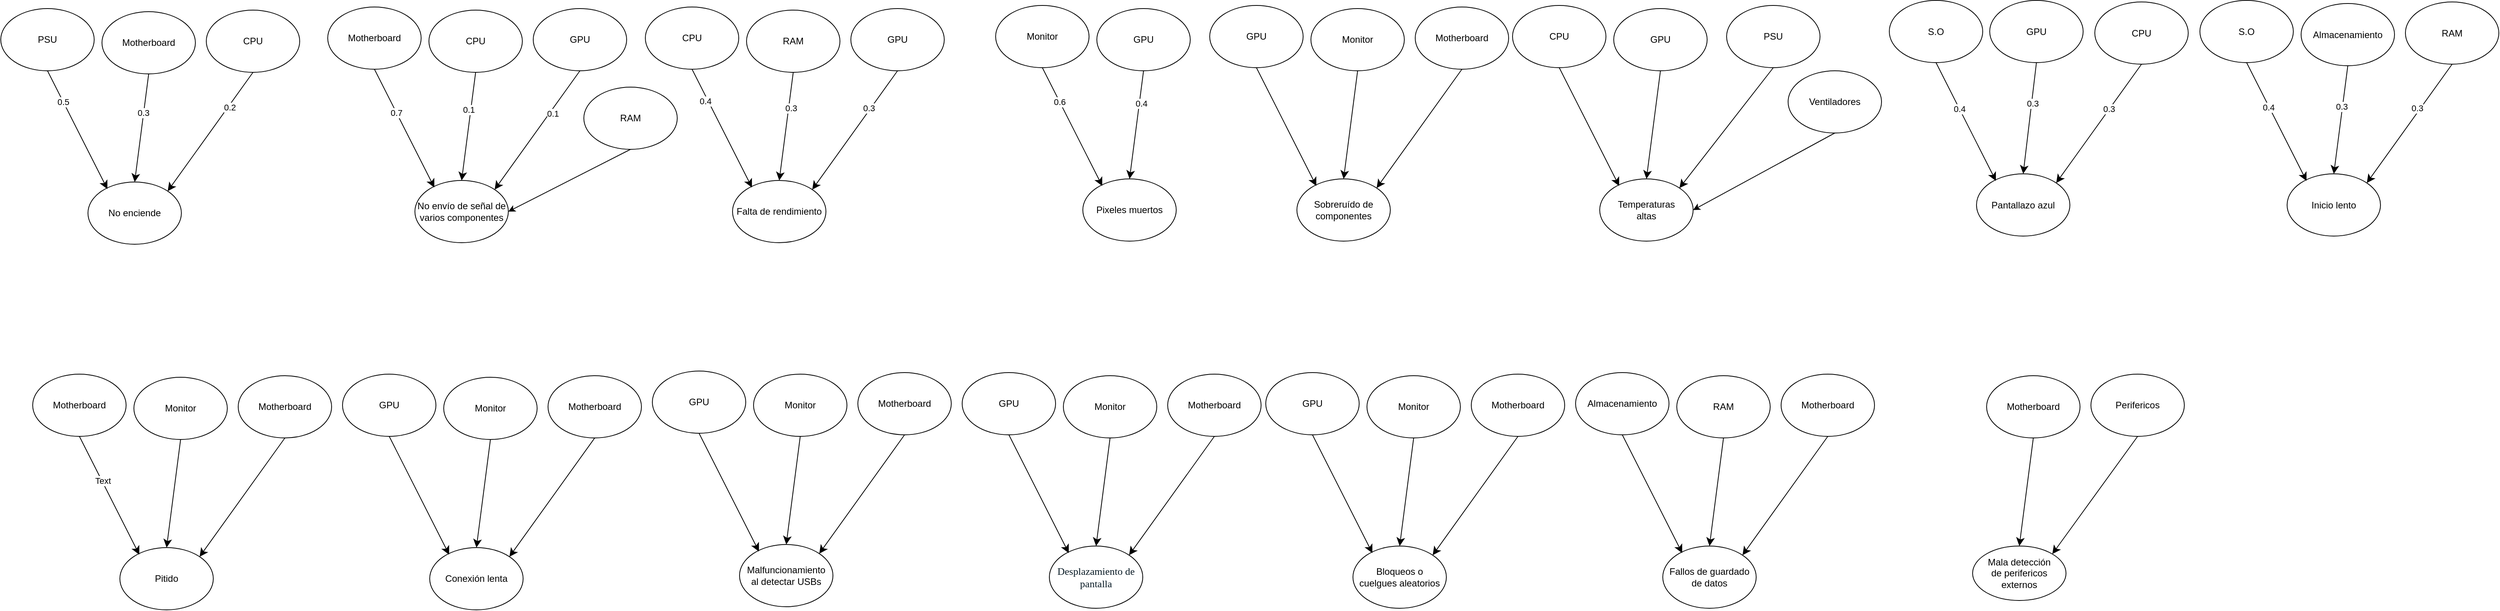 <mxfile version="24.8.0">
  <diagram name="Page-1" id="YGSRjCei_8j5BNqLQOy4">
    <mxGraphModel dx="2527" dy="1186" grid="0" gridSize="10" guides="1" tooltips="1" connect="1" arrows="1" fold="1" page="0" pageScale="1" pageWidth="850" pageHeight="1100" math="0" shadow="0">
      <root>
        <mxCell id="0" />
        <mxCell id="1" parent="0" />
        <mxCell id="Yx4VKU2NzzIZ2IJ3YvU_-12" value="Pixeles muertos" style="ellipse;whiteSpace=wrap;html=1;" parent="1" vertex="1">
          <mxGeometry x="16" y="320" width="120" height="80" as="geometry" />
        </mxCell>
        <mxCell id="Yx4VKU2NzzIZ2IJ3YvU_-13" value="Monitor" style="ellipse;whiteSpace=wrap;html=1;" parent="1" vertex="1">
          <mxGeometry x="-96" y="97" width="120" height="80" as="geometry" />
        </mxCell>
        <mxCell id="Yx4VKU2NzzIZ2IJ3YvU_-14" value="GPU" style="ellipse;whiteSpace=wrap;html=1;" parent="1" vertex="1">
          <mxGeometry x="34" y="101" width="120" height="80" as="geometry" />
        </mxCell>
        <mxCell id="Yx4VKU2NzzIZ2IJ3YvU_-16" value="" style="endArrow=classic;html=1;rounded=0;fontSize=12;startSize=8;endSize=8;curved=1;exitX=0.5;exitY=1;exitDx=0;exitDy=0;entryX=0.208;entryY=0.113;entryDx=0;entryDy=0;entryPerimeter=0;" parent="1" source="Yx4VKU2NzzIZ2IJ3YvU_-13" target="Yx4VKU2NzzIZ2IJ3YvU_-12" edge="1">
          <mxGeometry width="50" height="50" relative="1" as="geometry">
            <mxPoint x="182" y="323" as="sourcePoint" />
            <mxPoint x="232" y="273" as="targetPoint" />
          </mxGeometry>
        </mxCell>
        <mxCell id="sXrx4co9LwokorfbveIQ-12" value="0.6" style="edgeLabel;html=1;align=center;verticalAlign=middle;resizable=0;points=[];" vertex="1" connectable="0" parent="Yx4VKU2NzzIZ2IJ3YvU_-16">
          <mxGeometry x="-0.423" relative="1" as="geometry">
            <mxPoint as="offset" />
          </mxGeometry>
        </mxCell>
        <mxCell id="Yx4VKU2NzzIZ2IJ3YvU_-17" value="" style="endArrow=classic;html=1;rounded=0;fontSize=12;startSize=8;endSize=8;curved=1;exitX=0.5;exitY=1;exitDx=0;exitDy=0;entryX=0.5;entryY=0;entryDx=0;entryDy=0;" parent="1" source="Yx4VKU2NzzIZ2IJ3YvU_-14" target="Yx4VKU2NzzIZ2IJ3YvU_-12" edge="1">
          <mxGeometry width="50" height="50" relative="1" as="geometry">
            <mxPoint x="-26" y="187" as="sourcePoint" />
            <mxPoint x="51" y="339" as="targetPoint" />
          </mxGeometry>
        </mxCell>
        <mxCell id="sXrx4co9LwokorfbveIQ-13" value="0.4" style="edgeLabel;html=1;align=center;verticalAlign=middle;resizable=0;points=[];" vertex="1" connectable="0" parent="Yx4VKU2NzzIZ2IJ3YvU_-17">
          <mxGeometry x="-0.4" y="2" relative="1" as="geometry">
            <mxPoint as="offset" />
          </mxGeometry>
        </mxCell>
        <mxCell id="Yx4VKU2NzzIZ2IJ3YvU_-27" value="&lt;div&gt;Sobreruído de &lt;br&gt;&lt;/div&gt;&lt;div&gt;componentes&lt;br&gt;&lt;/div&gt;" style="ellipse;whiteSpace=wrap;html=1;" parent="1" vertex="1">
          <mxGeometry x="291" y="320" width="120" height="80" as="geometry" />
        </mxCell>
        <mxCell id="Yx4VKU2NzzIZ2IJ3YvU_-28" value="GPU" style="ellipse;whiteSpace=wrap;html=1;" parent="1" vertex="1">
          <mxGeometry x="179" y="97" width="120" height="80" as="geometry" />
        </mxCell>
        <mxCell id="Yx4VKU2NzzIZ2IJ3YvU_-29" value="Monitor" style="ellipse;whiteSpace=wrap;html=1;" parent="1" vertex="1">
          <mxGeometry x="309" y="101" width="120" height="80" as="geometry" />
        </mxCell>
        <mxCell id="Yx4VKU2NzzIZ2IJ3YvU_-30" value="Motherboard" style="ellipse;whiteSpace=wrap;html=1;" parent="1" vertex="1">
          <mxGeometry x="443" y="99" width="120" height="80" as="geometry" />
        </mxCell>
        <mxCell id="Yx4VKU2NzzIZ2IJ3YvU_-31" value="" style="endArrow=classic;html=1;rounded=0;fontSize=12;startSize=8;endSize=8;curved=1;exitX=0.5;exitY=1;exitDx=0;exitDy=0;entryX=0.208;entryY=0.113;entryDx=0;entryDy=0;entryPerimeter=0;" parent="1" source="Yx4VKU2NzzIZ2IJ3YvU_-28" target="Yx4VKU2NzzIZ2IJ3YvU_-27" edge="1">
          <mxGeometry width="50" height="50" relative="1" as="geometry">
            <mxPoint x="457" y="323" as="sourcePoint" />
            <mxPoint x="507" y="273" as="targetPoint" />
          </mxGeometry>
        </mxCell>
        <mxCell id="Yx4VKU2NzzIZ2IJ3YvU_-32" value="" style="endArrow=classic;html=1;rounded=0;fontSize=12;startSize=8;endSize=8;curved=1;exitX=0.5;exitY=1;exitDx=0;exitDy=0;entryX=0.5;entryY=0;entryDx=0;entryDy=0;" parent="1" source="Yx4VKU2NzzIZ2IJ3YvU_-29" target="Yx4VKU2NzzIZ2IJ3YvU_-27" edge="1">
          <mxGeometry width="50" height="50" relative="1" as="geometry">
            <mxPoint x="249" y="187" as="sourcePoint" />
            <mxPoint x="326" y="339" as="targetPoint" />
          </mxGeometry>
        </mxCell>
        <mxCell id="Yx4VKU2NzzIZ2IJ3YvU_-33" value="" style="endArrow=classic;html=1;rounded=0;fontSize=12;startSize=8;endSize=8;curved=1;exitX=0.5;exitY=1;exitDx=0;exitDy=0;entryX=1;entryY=0;entryDx=0;entryDy=0;" parent="1" source="Yx4VKU2NzzIZ2IJ3YvU_-30" target="Yx4VKU2NzzIZ2IJ3YvU_-27" edge="1">
          <mxGeometry width="50" height="50" relative="1" as="geometry">
            <mxPoint x="457" y="323" as="sourcePoint" />
            <mxPoint x="507" y="273" as="targetPoint" />
          </mxGeometry>
        </mxCell>
        <mxCell id="Yx4VKU2NzzIZ2IJ3YvU_-34" value="Falta de rendimiento" style="ellipse;whiteSpace=wrap;html=1;" parent="1" vertex="1">
          <mxGeometry x="-434" y="322" width="120" height="80" as="geometry" />
        </mxCell>
        <mxCell id="Yx4VKU2NzzIZ2IJ3YvU_-35" value="CPU" style="ellipse;whiteSpace=wrap;html=1;" parent="1" vertex="1">
          <mxGeometry x="-546" y="99" width="120" height="80" as="geometry" />
        </mxCell>
        <mxCell id="Yx4VKU2NzzIZ2IJ3YvU_-36" value="RAM" style="ellipse;whiteSpace=wrap;html=1;" parent="1" vertex="1">
          <mxGeometry x="-416" y="103" width="120" height="80" as="geometry" />
        </mxCell>
        <mxCell id="Yx4VKU2NzzIZ2IJ3YvU_-37" value="GPU" style="ellipse;whiteSpace=wrap;html=1;" parent="1" vertex="1">
          <mxGeometry x="-282" y="101" width="120" height="80" as="geometry" />
        </mxCell>
        <mxCell id="Yx4VKU2NzzIZ2IJ3YvU_-38" value="" style="endArrow=classic;html=1;rounded=0;fontSize=12;startSize=8;endSize=8;curved=1;exitX=0.5;exitY=1;exitDx=0;exitDy=0;entryX=0.208;entryY=0.113;entryDx=0;entryDy=0;entryPerimeter=0;" parent="1" source="Yx4VKU2NzzIZ2IJ3YvU_-35" target="Yx4VKU2NzzIZ2IJ3YvU_-34" edge="1">
          <mxGeometry width="50" height="50" relative="1" as="geometry">
            <mxPoint x="-268" y="325" as="sourcePoint" />
            <mxPoint x="-218" y="275" as="targetPoint" />
          </mxGeometry>
        </mxCell>
        <mxCell id="sXrx4co9LwokorfbveIQ-9" value="0.4" style="edgeLabel;html=1;align=center;verticalAlign=middle;resizable=0;points=[];" vertex="1" connectable="0" parent="Yx4VKU2NzzIZ2IJ3YvU_-38">
          <mxGeometry x="-0.481" y="-3" relative="1" as="geometry">
            <mxPoint as="offset" />
          </mxGeometry>
        </mxCell>
        <mxCell id="Yx4VKU2NzzIZ2IJ3YvU_-39" value="" style="endArrow=classic;html=1;rounded=0;fontSize=12;startSize=8;endSize=8;curved=1;exitX=0.5;exitY=1;exitDx=0;exitDy=0;entryX=0.5;entryY=0;entryDx=0;entryDy=0;" parent="1" source="Yx4VKU2NzzIZ2IJ3YvU_-36" target="Yx4VKU2NzzIZ2IJ3YvU_-34" edge="1">
          <mxGeometry width="50" height="50" relative="1" as="geometry">
            <mxPoint x="-476" y="189" as="sourcePoint" />
            <mxPoint x="-399" y="341" as="targetPoint" />
          </mxGeometry>
        </mxCell>
        <mxCell id="sXrx4co9LwokorfbveIQ-10" value="0.3" style="edgeLabel;html=1;align=center;verticalAlign=middle;resizable=0;points=[];" vertex="1" connectable="0" parent="Yx4VKU2NzzIZ2IJ3YvU_-39">
          <mxGeometry x="-0.344" y="3" relative="1" as="geometry">
            <mxPoint as="offset" />
          </mxGeometry>
        </mxCell>
        <mxCell id="Yx4VKU2NzzIZ2IJ3YvU_-40" value="" style="endArrow=classic;html=1;rounded=0;fontSize=12;startSize=8;endSize=8;curved=1;exitX=0.5;exitY=1;exitDx=0;exitDy=0;entryX=1;entryY=0;entryDx=0;entryDy=0;" parent="1" source="Yx4VKU2NzzIZ2IJ3YvU_-37" target="Yx4VKU2NzzIZ2IJ3YvU_-34" edge="1">
          <mxGeometry width="50" height="50" relative="1" as="geometry">
            <mxPoint x="-268" y="325" as="sourcePoint" />
            <mxPoint x="-218" y="275" as="targetPoint" />
          </mxGeometry>
        </mxCell>
        <mxCell id="sXrx4co9LwokorfbveIQ-11" value="0.3" style="edgeLabel;html=1;align=center;verticalAlign=middle;resizable=0;points=[];" vertex="1" connectable="0" parent="Yx4VKU2NzzIZ2IJ3YvU_-40">
          <mxGeometry x="-0.355" y="-2" relative="1" as="geometry">
            <mxPoint as="offset" />
          </mxGeometry>
        </mxCell>
        <mxCell id="Yx4VKU2NzzIZ2IJ3YvU_-41" value="&lt;div&gt;Temperaturas &lt;br&gt;&lt;/div&gt;&lt;div&gt;altas&lt;br&gt;&lt;/div&gt;" style="ellipse;whiteSpace=wrap;html=1;" parent="1" vertex="1">
          <mxGeometry x="680" y="320" width="120" height="80" as="geometry" />
        </mxCell>
        <mxCell id="Yx4VKU2NzzIZ2IJ3YvU_-42" value="CPU" style="ellipse;whiteSpace=wrap;html=1;" parent="1" vertex="1">
          <mxGeometry x="568" y="97" width="120" height="80" as="geometry" />
        </mxCell>
        <mxCell id="Yx4VKU2NzzIZ2IJ3YvU_-43" value="GPU" style="ellipse;whiteSpace=wrap;html=1;" parent="1" vertex="1">
          <mxGeometry x="698" y="101" width="120" height="80" as="geometry" />
        </mxCell>
        <mxCell id="Yx4VKU2NzzIZ2IJ3YvU_-44" value="PSU" style="ellipse;whiteSpace=wrap;html=1;" parent="1" vertex="1">
          <mxGeometry x="843" y="97" width="120" height="80" as="geometry" />
        </mxCell>
        <mxCell id="Yx4VKU2NzzIZ2IJ3YvU_-45" value="" style="endArrow=classic;html=1;rounded=0;fontSize=12;startSize=8;endSize=8;curved=1;exitX=0.5;exitY=1;exitDx=0;exitDy=0;entryX=0.208;entryY=0.113;entryDx=0;entryDy=0;entryPerimeter=0;" parent="1" source="Yx4VKU2NzzIZ2IJ3YvU_-42" target="Yx4VKU2NzzIZ2IJ3YvU_-41" edge="1">
          <mxGeometry width="50" height="50" relative="1" as="geometry">
            <mxPoint x="846" y="323" as="sourcePoint" />
            <mxPoint x="896" y="273" as="targetPoint" />
          </mxGeometry>
        </mxCell>
        <mxCell id="Yx4VKU2NzzIZ2IJ3YvU_-46" value="" style="endArrow=classic;html=1;rounded=0;fontSize=12;startSize=8;endSize=8;curved=1;exitX=0.5;exitY=1;exitDx=0;exitDy=0;entryX=0.5;entryY=0;entryDx=0;entryDy=0;" parent="1" source="Yx4VKU2NzzIZ2IJ3YvU_-43" target="Yx4VKU2NzzIZ2IJ3YvU_-41" edge="1">
          <mxGeometry width="50" height="50" relative="1" as="geometry">
            <mxPoint x="638" y="187" as="sourcePoint" />
            <mxPoint x="715" y="339" as="targetPoint" />
          </mxGeometry>
        </mxCell>
        <mxCell id="Yx4VKU2NzzIZ2IJ3YvU_-47" value="" style="endArrow=classic;html=1;rounded=0;fontSize=12;startSize=8;endSize=8;curved=1;exitX=0.5;exitY=1;exitDx=0;exitDy=0;entryX=1;entryY=0;entryDx=0;entryDy=0;" parent="1" source="Yx4VKU2NzzIZ2IJ3YvU_-44" target="Yx4VKU2NzzIZ2IJ3YvU_-41" edge="1">
          <mxGeometry width="50" height="50" relative="1" as="geometry">
            <mxPoint x="846" y="323" as="sourcePoint" />
            <mxPoint x="896" y="273" as="targetPoint" />
          </mxGeometry>
        </mxCell>
        <mxCell id="Yx4VKU2NzzIZ2IJ3YvU_-48" value="Pantallazo azul" style="ellipse;whiteSpace=wrap;html=1;" parent="1" vertex="1">
          <mxGeometry x="1164" y="313.5" width="120" height="80" as="geometry" />
        </mxCell>
        <mxCell id="Yx4VKU2NzzIZ2IJ3YvU_-49" value="S.O" style="ellipse;whiteSpace=wrap;html=1;" parent="1" vertex="1">
          <mxGeometry x="1052" y="90.5" width="120" height="80" as="geometry" />
        </mxCell>
        <mxCell id="Yx4VKU2NzzIZ2IJ3YvU_-50" value="GPU" style="ellipse;whiteSpace=wrap;html=1;" parent="1" vertex="1">
          <mxGeometry x="1181" y="90.5" width="120" height="80" as="geometry" />
        </mxCell>
        <mxCell id="Yx4VKU2NzzIZ2IJ3YvU_-51" value="CPU" style="ellipse;whiteSpace=wrap;html=1;" parent="1" vertex="1">
          <mxGeometry x="1316" y="92.5" width="120" height="80" as="geometry" />
        </mxCell>
        <mxCell id="Yx4VKU2NzzIZ2IJ3YvU_-52" value="" style="endArrow=classic;html=1;rounded=0;fontSize=12;startSize=8;endSize=8;curved=1;exitX=0.5;exitY=1;exitDx=0;exitDy=0;entryX=0.208;entryY=0.113;entryDx=0;entryDy=0;entryPerimeter=0;" parent="1" source="Yx4VKU2NzzIZ2IJ3YvU_-49" target="Yx4VKU2NzzIZ2IJ3YvU_-48" edge="1">
          <mxGeometry width="50" height="50" relative="1" as="geometry">
            <mxPoint x="1330" y="316.5" as="sourcePoint" />
            <mxPoint x="1380" y="266.5" as="targetPoint" />
          </mxGeometry>
        </mxCell>
        <mxCell id="sXrx4co9LwokorfbveIQ-16" value="0.4" style="edgeLabel;html=1;align=center;verticalAlign=middle;resizable=0;points=[];" vertex="1" connectable="0" parent="Yx4VKU2NzzIZ2IJ3YvU_-52">
          <mxGeometry x="-0.234" y="-1" relative="1" as="geometry">
            <mxPoint x="1" as="offset" />
          </mxGeometry>
        </mxCell>
        <mxCell id="Yx4VKU2NzzIZ2IJ3YvU_-53" value="" style="endArrow=classic;html=1;rounded=0;fontSize=12;startSize=8;endSize=8;curved=1;exitX=0.5;exitY=1;exitDx=0;exitDy=0;entryX=0.5;entryY=0;entryDx=0;entryDy=0;" parent="1" source="Yx4VKU2NzzIZ2IJ3YvU_-50" target="Yx4VKU2NzzIZ2IJ3YvU_-48" edge="1">
          <mxGeometry width="50" height="50" relative="1" as="geometry">
            <mxPoint x="1122" y="180.5" as="sourcePoint" />
            <mxPoint x="1199" y="332.5" as="targetPoint" />
          </mxGeometry>
        </mxCell>
        <mxCell id="sXrx4co9LwokorfbveIQ-17" value="0.3" style="edgeLabel;html=1;align=center;verticalAlign=middle;resizable=0;points=[];" vertex="1" connectable="0" parent="Yx4VKU2NzzIZ2IJ3YvU_-53">
          <mxGeometry x="-0.268" y="1" relative="1" as="geometry">
            <mxPoint as="offset" />
          </mxGeometry>
        </mxCell>
        <mxCell id="Yx4VKU2NzzIZ2IJ3YvU_-54" value="" style="endArrow=classic;html=1;rounded=0;fontSize=12;startSize=8;endSize=8;curved=1;exitX=0.5;exitY=1;exitDx=0;exitDy=0;entryX=1;entryY=0;entryDx=0;entryDy=0;" parent="1" source="Yx4VKU2NzzIZ2IJ3YvU_-51" target="Yx4VKU2NzzIZ2IJ3YvU_-48" edge="1">
          <mxGeometry width="50" height="50" relative="1" as="geometry">
            <mxPoint x="1330" y="316.5" as="sourcePoint" />
            <mxPoint x="1380" y="266.5" as="targetPoint" />
          </mxGeometry>
        </mxCell>
        <mxCell id="sXrx4co9LwokorfbveIQ-18" value="0.3" style="edgeLabel;html=1;align=center;verticalAlign=middle;resizable=0;points=[];" vertex="1" connectable="0" parent="Yx4VKU2NzzIZ2IJ3YvU_-54">
          <mxGeometry x="-0.242" y="-1" relative="1" as="geometry">
            <mxPoint as="offset" />
          </mxGeometry>
        </mxCell>
        <mxCell id="Yx4VKU2NzzIZ2IJ3YvU_-55" value="Inicio lento" style="ellipse;whiteSpace=wrap;html=1;" parent="1" vertex="1">
          <mxGeometry x="1563" y="313.5" width="120" height="80" as="geometry" />
        </mxCell>
        <mxCell id="Yx4VKU2NzzIZ2IJ3YvU_-56" value="S.O" style="ellipse;whiteSpace=wrap;html=1;" parent="1" vertex="1">
          <mxGeometry x="1451" y="90.5" width="120" height="80" as="geometry" />
        </mxCell>
        <mxCell id="Yx4VKU2NzzIZ2IJ3YvU_-57" value="Almacenamiento" style="ellipse;whiteSpace=wrap;html=1;" parent="1" vertex="1">
          <mxGeometry x="1581" y="94.5" width="120" height="80" as="geometry" />
        </mxCell>
        <mxCell id="Yx4VKU2NzzIZ2IJ3YvU_-58" value="RAM" style="ellipse;whiteSpace=wrap;html=1;" parent="1" vertex="1">
          <mxGeometry x="1715" y="92.5" width="120" height="80" as="geometry" />
        </mxCell>
        <mxCell id="Yx4VKU2NzzIZ2IJ3YvU_-59" value="" style="endArrow=classic;html=1;rounded=0;fontSize=12;startSize=8;endSize=8;curved=1;exitX=0.5;exitY=1;exitDx=0;exitDy=0;entryX=0.208;entryY=0.113;entryDx=0;entryDy=0;entryPerimeter=0;" parent="1" source="Yx4VKU2NzzIZ2IJ3YvU_-56" target="Yx4VKU2NzzIZ2IJ3YvU_-55" edge="1">
          <mxGeometry width="50" height="50" relative="1" as="geometry">
            <mxPoint x="1729" y="316.5" as="sourcePoint" />
            <mxPoint x="1779" y="266.5" as="targetPoint" />
          </mxGeometry>
        </mxCell>
        <mxCell id="sXrx4co9LwokorfbveIQ-19" value="0.4" style="edgeLabel;html=1;align=center;verticalAlign=middle;resizable=0;points=[];" vertex="1" connectable="0" parent="Yx4VKU2NzzIZ2IJ3YvU_-59">
          <mxGeometry x="-0.249" y="-1" relative="1" as="geometry">
            <mxPoint as="offset" />
          </mxGeometry>
        </mxCell>
        <mxCell id="Yx4VKU2NzzIZ2IJ3YvU_-60" value="" style="endArrow=classic;html=1;rounded=0;fontSize=12;startSize=8;endSize=8;curved=1;exitX=0.5;exitY=1;exitDx=0;exitDy=0;entryX=0.5;entryY=0;entryDx=0;entryDy=0;" parent="1" source="Yx4VKU2NzzIZ2IJ3YvU_-57" target="Yx4VKU2NzzIZ2IJ3YvU_-55" edge="1">
          <mxGeometry width="50" height="50" relative="1" as="geometry">
            <mxPoint x="1521" y="180.5" as="sourcePoint" />
            <mxPoint x="1598" y="332.5" as="targetPoint" />
          </mxGeometry>
        </mxCell>
        <mxCell id="sXrx4co9LwokorfbveIQ-20" value="0.3" style="edgeLabel;html=1;align=center;verticalAlign=middle;resizable=0;points=[];" vertex="1" connectable="0" parent="Yx4VKU2NzzIZ2IJ3YvU_-60">
          <mxGeometry x="-0.242" y="-1" relative="1" as="geometry">
            <mxPoint as="offset" />
          </mxGeometry>
        </mxCell>
        <mxCell id="Yx4VKU2NzzIZ2IJ3YvU_-61" value="" style="endArrow=classic;html=1;rounded=0;fontSize=12;startSize=8;endSize=8;curved=1;exitX=0.5;exitY=1;exitDx=0;exitDy=0;entryX=1;entryY=0;entryDx=0;entryDy=0;" parent="1" source="Yx4VKU2NzzIZ2IJ3YvU_-58" target="Yx4VKU2NzzIZ2IJ3YvU_-55" edge="1">
          <mxGeometry width="50" height="50" relative="1" as="geometry">
            <mxPoint x="1729" y="316.5" as="sourcePoint" />
            <mxPoint x="1779" y="266.5" as="targetPoint" />
          </mxGeometry>
        </mxCell>
        <mxCell id="sXrx4co9LwokorfbveIQ-21" value="0.3" style="edgeLabel;html=1;align=center;verticalAlign=middle;resizable=0;points=[];" vertex="1" connectable="0" parent="Yx4VKU2NzzIZ2IJ3YvU_-61">
          <mxGeometry x="-0.232" y="-4" relative="1" as="geometry">
            <mxPoint as="offset" />
          </mxGeometry>
        </mxCell>
        <mxCell id="Yx4VKU2NzzIZ2IJ3YvU_-62" value="&lt;div&gt;No envío de señal de&lt;/div&gt;&lt;div&gt;varios componentes&lt;br&gt;&lt;/div&gt;" style="ellipse;whiteSpace=wrap;html=1;" parent="1" vertex="1">
          <mxGeometry x="-842" y="322" width="120" height="80" as="geometry" />
        </mxCell>
        <mxCell id="Yx4VKU2NzzIZ2IJ3YvU_-63" value="Motherboard" style="ellipse;whiteSpace=wrap;html=1;" parent="1" vertex="1">
          <mxGeometry x="-954" y="99" width="120" height="80" as="geometry" />
        </mxCell>
        <mxCell id="Yx4VKU2NzzIZ2IJ3YvU_-64" value="CPU" style="ellipse;whiteSpace=wrap;html=1;" parent="1" vertex="1">
          <mxGeometry x="-824" y="103" width="120" height="80" as="geometry" />
        </mxCell>
        <mxCell id="Yx4VKU2NzzIZ2IJ3YvU_-65" value="GPU" style="ellipse;whiteSpace=wrap;html=1;" parent="1" vertex="1">
          <mxGeometry x="-690" y="101" width="120" height="80" as="geometry" />
        </mxCell>
        <mxCell id="Yx4VKU2NzzIZ2IJ3YvU_-66" value="" style="endArrow=classic;html=1;rounded=0;fontSize=12;startSize=8;endSize=8;curved=1;exitX=0.5;exitY=1;exitDx=0;exitDy=0;entryX=0.208;entryY=0.113;entryDx=0;entryDy=0;entryPerimeter=0;" parent="1" source="Yx4VKU2NzzIZ2IJ3YvU_-63" target="Yx4VKU2NzzIZ2IJ3YvU_-62" edge="1">
          <mxGeometry width="50" height="50" relative="1" as="geometry">
            <mxPoint x="-676" y="325" as="sourcePoint" />
            <mxPoint x="-626" y="275" as="targetPoint" />
          </mxGeometry>
        </mxCell>
        <mxCell id="sXrx4co9LwokorfbveIQ-4" value="0.7" style="edgeLabel;html=1;align=center;verticalAlign=middle;resizable=0;points=[];" vertex="1" connectable="0" parent="Yx4VKU2NzzIZ2IJ3YvU_-66">
          <mxGeometry x="-0.255" y="-1" relative="1" as="geometry">
            <mxPoint y="-1" as="offset" />
          </mxGeometry>
        </mxCell>
        <mxCell id="Yx4VKU2NzzIZ2IJ3YvU_-67" value="" style="endArrow=classic;html=1;rounded=0;fontSize=12;startSize=8;endSize=8;curved=1;exitX=0.5;exitY=1;exitDx=0;exitDy=0;entryX=0.5;entryY=0;entryDx=0;entryDy=0;" parent="1" source="Yx4VKU2NzzIZ2IJ3YvU_-64" target="Yx4VKU2NzzIZ2IJ3YvU_-62" edge="1">
          <mxGeometry width="50" height="50" relative="1" as="geometry">
            <mxPoint x="-884" y="189" as="sourcePoint" />
            <mxPoint x="-807" y="341" as="targetPoint" />
          </mxGeometry>
        </mxCell>
        <mxCell id="sXrx4co9LwokorfbveIQ-6" value="0.1" style="edgeLabel;html=1;align=center;verticalAlign=middle;resizable=0;points=[];" vertex="1" connectable="0" parent="Yx4VKU2NzzIZ2IJ3YvU_-67">
          <mxGeometry x="-0.304" y="-3" relative="1" as="geometry">
            <mxPoint as="offset" />
          </mxGeometry>
        </mxCell>
        <mxCell id="Yx4VKU2NzzIZ2IJ3YvU_-68" value="" style="endArrow=classic;html=1;rounded=0;fontSize=12;startSize=8;endSize=8;curved=1;exitX=0.5;exitY=1;exitDx=0;exitDy=0;entryX=1;entryY=0;entryDx=0;entryDy=0;" parent="1" source="Yx4VKU2NzzIZ2IJ3YvU_-65" target="Yx4VKU2NzzIZ2IJ3YvU_-62" edge="1">
          <mxGeometry width="50" height="50" relative="1" as="geometry">
            <mxPoint x="-676" y="325" as="sourcePoint" />
            <mxPoint x="-626" y="275" as="targetPoint" />
          </mxGeometry>
        </mxCell>
        <mxCell id="sXrx4co9LwokorfbveIQ-7" value="0.1" style="edgeLabel;html=1;align=center;verticalAlign=middle;resizable=0;points=[];" vertex="1" connectable="0" parent="Yx4VKU2NzzIZ2IJ3YvU_-68">
          <mxGeometry x="-0.301" y="3" relative="1" as="geometry">
            <mxPoint as="offset" />
          </mxGeometry>
        </mxCell>
        <mxCell id="Yx4VKU2NzzIZ2IJ3YvU_-69" value="No enciende" style="ellipse;whiteSpace=wrap;html=1;" parent="1" vertex="1">
          <mxGeometry x="-1262" y="324" width="120" height="80" as="geometry" />
        </mxCell>
        <mxCell id="Yx4VKU2NzzIZ2IJ3YvU_-70" value="PSU" style="ellipse;whiteSpace=wrap;html=1;" parent="1" vertex="1">
          <mxGeometry x="-1374" y="101" width="120" height="80" as="geometry" />
        </mxCell>
        <mxCell id="Yx4VKU2NzzIZ2IJ3YvU_-71" value="Motherboard" style="ellipse;whiteSpace=wrap;html=1;" parent="1" vertex="1">
          <mxGeometry x="-1244" y="105" width="120" height="80" as="geometry" />
        </mxCell>
        <mxCell id="Yx4VKU2NzzIZ2IJ3YvU_-72" value="CPU" style="ellipse;whiteSpace=wrap;html=1;" parent="1" vertex="1">
          <mxGeometry x="-1110" y="103" width="120" height="80" as="geometry" />
        </mxCell>
        <mxCell id="Yx4VKU2NzzIZ2IJ3YvU_-73" value="" style="endArrow=classic;html=1;rounded=0;fontSize=12;startSize=8;endSize=8;curved=1;exitX=0.5;exitY=1;exitDx=0;exitDy=0;entryX=0.208;entryY=0.113;entryDx=0;entryDy=0;entryPerimeter=0;" parent="1" source="Yx4VKU2NzzIZ2IJ3YvU_-70" target="Yx4VKU2NzzIZ2IJ3YvU_-69" edge="1">
          <mxGeometry width="50" height="50" relative="1" as="geometry">
            <mxPoint x="-1096" y="327" as="sourcePoint" />
            <mxPoint x="-1046" y="277" as="targetPoint" />
          </mxGeometry>
        </mxCell>
        <mxCell id="sXrx4co9LwokorfbveIQ-1" value="0.5" style="edgeLabel;html=1;align=center;verticalAlign=middle;resizable=0;points=[];" vertex="1" connectable="0" parent="Yx4VKU2NzzIZ2IJ3YvU_-73">
          <mxGeometry x="-0.475" relative="1" as="geometry">
            <mxPoint as="offset" />
          </mxGeometry>
        </mxCell>
        <mxCell id="Yx4VKU2NzzIZ2IJ3YvU_-74" value="" style="endArrow=classic;html=1;rounded=0;fontSize=12;startSize=8;endSize=8;curved=1;exitX=0.5;exitY=1;exitDx=0;exitDy=0;entryX=0.5;entryY=0;entryDx=0;entryDy=0;" parent="1" source="Yx4VKU2NzzIZ2IJ3YvU_-71" target="Yx4VKU2NzzIZ2IJ3YvU_-69" edge="1">
          <mxGeometry width="50" height="50" relative="1" as="geometry">
            <mxPoint x="-1304" y="191" as="sourcePoint" />
            <mxPoint x="-1227" y="343" as="targetPoint" />
          </mxGeometry>
        </mxCell>
        <mxCell id="sXrx4co9LwokorfbveIQ-2" value="0.3" style="edgeLabel;html=1;align=center;verticalAlign=middle;resizable=0;points=[];" vertex="1" connectable="0" parent="Yx4VKU2NzzIZ2IJ3YvU_-74">
          <mxGeometry x="-0.294" y="-1" relative="1" as="geometry">
            <mxPoint y="1" as="offset" />
          </mxGeometry>
        </mxCell>
        <mxCell id="Yx4VKU2NzzIZ2IJ3YvU_-75" value="" style="endArrow=classic;html=1;rounded=0;fontSize=12;startSize=8;endSize=8;curved=1;exitX=0.5;exitY=1;exitDx=0;exitDy=0;entryX=1;entryY=0;entryDx=0;entryDy=0;" parent="1" source="Yx4VKU2NzzIZ2IJ3YvU_-72" target="Yx4VKU2NzzIZ2IJ3YvU_-69" edge="1">
          <mxGeometry width="50" height="50" relative="1" as="geometry">
            <mxPoint x="-1096" y="327" as="sourcePoint" />
            <mxPoint x="-1046" y="277" as="targetPoint" />
          </mxGeometry>
        </mxCell>
        <mxCell id="sXrx4co9LwokorfbveIQ-3" value="0.2" style="edgeLabel;html=1;align=center;verticalAlign=middle;resizable=0;points=[];" vertex="1" connectable="0" parent="Yx4VKU2NzzIZ2IJ3YvU_-75">
          <mxGeometry x="-0.425" y="2" relative="1" as="geometry">
            <mxPoint as="offset" />
          </mxGeometry>
        </mxCell>
        <mxCell id="vegqvItOAfqgj42REiXr-1" value="Pitido" style="ellipse;whiteSpace=wrap;html=1;" parent="1" vertex="1">
          <mxGeometry x="-1221" y="794" width="120" height="80" as="geometry" />
        </mxCell>
        <mxCell id="vegqvItOAfqgj42REiXr-2" value="Motherboard" style="ellipse;whiteSpace=wrap;html=1;" parent="1" vertex="1">
          <mxGeometry x="-1333" y="571" width="120" height="80" as="geometry" />
        </mxCell>
        <mxCell id="vegqvItOAfqgj42REiXr-3" value="Monitor" style="ellipse;whiteSpace=wrap;html=1;" parent="1" vertex="1">
          <mxGeometry x="-1203" y="575" width="120" height="80" as="geometry" />
        </mxCell>
        <mxCell id="vegqvItOAfqgj42REiXr-4" value="Motherboard" style="ellipse;whiteSpace=wrap;html=1;" parent="1" vertex="1">
          <mxGeometry x="-1069" y="573" width="120" height="80" as="geometry" />
        </mxCell>
        <mxCell id="vegqvItOAfqgj42REiXr-5" value="" style="endArrow=classic;html=1;rounded=0;fontSize=12;startSize=8;endSize=8;curved=1;exitX=0.5;exitY=1;exitDx=0;exitDy=0;entryX=0.208;entryY=0.113;entryDx=0;entryDy=0;entryPerimeter=0;" parent="1" source="vegqvItOAfqgj42REiXr-2" target="vegqvItOAfqgj42REiXr-1" edge="1">
          <mxGeometry width="50" height="50" relative="1" as="geometry">
            <mxPoint x="-1055" y="797" as="sourcePoint" />
            <mxPoint x="-1005" y="747" as="targetPoint" />
          </mxGeometry>
        </mxCell>
        <mxCell id="sXrx4co9LwokorfbveIQ-22" value="Text" style="edgeLabel;html=1;align=center;verticalAlign=middle;resizable=0;points=[];" vertex="1" connectable="0" parent="vegqvItOAfqgj42REiXr-5">
          <mxGeometry x="-0.244" y="1" relative="1" as="geometry">
            <mxPoint as="offset" />
          </mxGeometry>
        </mxCell>
        <mxCell id="vegqvItOAfqgj42REiXr-6" value="" style="endArrow=classic;html=1;rounded=0;fontSize=12;startSize=8;endSize=8;curved=1;exitX=0.5;exitY=1;exitDx=0;exitDy=0;entryX=0.5;entryY=0;entryDx=0;entryDy=0;" parent="1" source="vegqvItOAfqgj42REiXr-3" target="vegqvItOAfqgj42REiXr-1" edge="1">
          <mxGeometry width="50" height="50" relative="1" as="geometry">
            <mxPoint x="-1263" y="661" as="sourcePoint" />
            <mxPoint x="-1186" y="813" as="targetPoint" />
          </mxGeometry>
        </mxCell>
        <mxCell id="vegqvItOAfqgj42REiXr-7" value="" style="endArrow=classic;html=1;rounded=0;fontSize=12;startSize=8;endSize=8;curved=1;exitX=0.5;exitY=1;exitDx=0;exitDy=0;entryX=1;entryY=0;entryDx=0;entryDy=0;" parent="1" source="vegqvItOAfqgj42REiXr-4" target="vegqvItOAfqgj42REiXr-1" edge="1">
          <mxGeometry width="50" height="50" relative="1" as="geometry">
            <mxPoint x="-1055" y="797" as="sourcePoint" />
            <mxPoint x="-1005" y="747" as="targetPoint" />
          </mxGeometry>
        </mxCell>
        <mxCell id="vegqvItOAfqgj42REiXr-8" value="Conexión lenta" style="ellipse;whiteSpace=wrap;html=1;" parent="1" vertex="1">
          <mxGeometry x="-823" y="794" width="120" height="80" as="geometry" />
        </mxCell>
        <mxCell id="vegqvItOAfqgj42REiXr-9" value="GPU" style="ellipse;whiteSpace=wrap;html=1;" parent="1" vertex="1">
          <mxGeometry x="-935" y="571" width="120" height="80" as="geometry" />
        </mxCell>
        <mxCell id="vegqvItOAfqgj42REiXr-10" value="Monitor" style="ellipse;whiteSpace=wrap;html=1;" parent="1" vertex="1">
          <mxGeometry x="-805" y="575" width="120" height="80" as="geometry" />
        </mxCell>
        <mxCell id="vegqvItOAfqgj42REiXr-11" value="Motherboard" style="ellipse;whiteSpace=wrap;html=1;" parent="1" vertex="1">
          <mxGeometry x="-671" y="573" width="120" height="80" as="geometry" />
        </mxCell>
        <mxCell id="vegqvItOAfqgj42REiXr-12" value="" style="endArrow=classic;html=1;rounded=0;fontSize=12;startSize=8;endSize=8;curved=1;exitX=0.5;exitY=1;exitDx=0;exitDy=0;entryX=0.208;entryY=0.113;entryDx=0;entryDy=0;entryPerimeter=0;" parent="1" source="vegqvItOAfqgj42REiXr-9" target="vegqvItOAfqgj42REiXr-8" edge="1">
          <mxGeometry width="50" height="50" relative="1" as="geometry">
            <mxPoint x="-657" y="797" as="sourcePoint" />
            <mxPoint x="-607" y="747" as="targetPoint" />
          </mxGeometry>
        </mxCell>
        <mxCell id="vegqvItOAfqgj42REiXr-13" value="" style="endArrow=classic;html=1;rounded=0;fontSize=12;startSize=8;endSize=8;curved=1;exitX=0.5;exitY=1;exitDx=0;exitDy=0;entryX=0.5;entryY=0;entryDx=0;entryDy=0;" parent="1" source="vegqvItOAfqgj42REiXr-10" target="vegqvItOAfqgj42REiXr-8" edge="1">
          <mxGeometry width="50" height="50" relative="1" as="geometry">
            <mxPoint x="-865" y="661" as="sourcePoint" />
            <mxPoint x="-788" y="813" as="targetPoint" />
          </mxGeometry>
        </mxCell>
        <mxCell id="vegqvItOAfqgj42REiXr-14" value="" style="endArrow=classic;html=1;rounded=0;fontSize=12;startSize=8;endSize=8;curved=1;exitX=0.5;exitY=1;exitDx=0;exitDy=0;entryX=1;entryY=0;entryDx=0;entryDy=0;" parent="1" source="vegqvItOAfqgj42REiXr-11" target="vegqvItOAfqgj42REiXr-8" edge="1">
          <mxGeometry width="50" height="50" relative="1" as="geometry">
            <mxPoint x="-657" y="797" as="sourcePoint" />
            <mxPoint x="-607" y="747" as="targetPoint" />
          </mxGeometry>
        </mxCell>
        <mxCell id="vegqvItOAfqgj42REiXr-15" value="&lt;div&gt;Malfuncionamiento&lt;/div&gt;&lt;div&gt;al detectar USBs&lt;br&gt;&lt;/div&gt;" style="ellipse;whiteSpace=wrap;html=1;" parent="1" vertex="1">
          <mxGeometry x="-425" y="790" width="120" height="80" as="geometry" />
        </mxCell>
        <mxCell id="vegqvItOAfqgj42REiXr-16" value="GPU" style="ellipse;whiteSpace=wrap;html=1;" parent="1" vertex="1">
          <mxGeometry x="-537" y="567" width="120" height="80" as="geometry" />
        </mxCell>
        <mxCell id="vegqvItOAfqgj42REiXr-17" value="Monitor" style="ellipse;whiteSpace=wrap;html=1;" parent="1" vertex="1">
          <mxGeometry x="-407" y="571" width="120" height="80" as="geometry" />
        </mxCell>
        <mxCell id="vegqvItOAfqgj42REiXr-18" value="Motherboard" style="ellipse;whiteSpace=wrap;html=1;" parent="1" vertex="1">
          <mxGeometry x="-273" y="569" width="120" height="80" as="geometry" />
        </mxCell>
        <mxCell id="vegqvItOAfqgj42REiXr-19" value="" style="endArrow=classic;html=1;rounded=0;fontSize=12;startSize=8;endSize=8;curved=1;exitX=0.5;exitY=1;exitDx=0;exitDy=0;entryX=0.208;entryY=0.113;entryDx=0;entryDy=0;entryPerimeter=0;" parent="1" source="vegqvItOAfqgj42REiXr-16" target="vegqvItOAfqgj42REiXr-15" edge="1">
          <mxGeometry width="50" height="50" relative="1" as="geometry">
            <mxPoint x="-259" y="793" as="sourcePoint" />
            <mxPoint x="-209" y="743" as="targetPoint" />
          </mxGeometry>
        </mxCell>
        <mxCell id="vegqvItOAfqgj42REiXr-20" value="" style="endArrow=classic;html=1;rounded=0;fontSize=12;startSize=8;endSize=8;curved=1;exitX=0.5;exitY=1;exitDx=0;exitDy=0;entryX=0.5;entryY=0;entryDx=0;entryDy=0;" parent="1" source="vegqvItOAfqgj42REiXr-17" target="vegqvItOAfqgj42REiXr-15" edge="1">
          <mxGeometry width="50" height="50" relative="1" as="geometry">
            <mxPoint x="-467" y="657" as="sourcePoint" />
            <mxPoint x="-390" y="809" as="targetPoint" />
          </mxGeometry>
        </mxCell>
        <mxCell id="vegqvItOAfqgj42REiXr-21" value="" style="endArrow=classic;html=1;rounded=0;fontSize=12;startSize=8;endSize=8;curved=1;exitX=0.5;exitY=1;exitDx=0;exitDy=0;entryX=1;entryY=0;entryDx=0;entryDy=0;" parent="1" source="vegqvItOAfqgj42REiXr-18" target="vegqvItOAfqgj42REiXr-15" edge="1">
          <mxGeometry width="50" height="50" relative="1" as="geometry">
            <mxPoint x="-259" y="793" as="sourcePoint" />
            <mxPoint x="-209" y="743" as="targetPoint" />
          </mxGeometry>
        </mxCell>
        <mxCell id="vegqvItOAfqgj42REiXr-22" value="&lt;span style=&quot;font-size:13px;color:#071924;font-weight:normal;text-decoration:none;font-family:&#39;Georgia&#39;;font-style:normal;text-decoration-skip-ink:none;&quot;&gt;Desplazamiento de pantalla&lt;/span&gt;" style="ellipse;whiteSpace=wrap;html=1;" parent="1" vertex="1">
          <mxGeometry x="-27" y="792" width="120" height="80" as="geometry" />
        </mxCell>
        <mxCell id="vegqvItOAfqgj42REiXr-23" value="GPU" style="ellipse;whiteSpace=wrap;html=1;" parent="1" vertex="1">
          <mxGeometry x="-139" y="569" width="120" height="80" as="geometry" />
        </mxCell>
        <mxCell id="vegqvItOAfqgj42REiXr-24" value="Monitor" style="ellipse;whiteSpace=wrap;html=1;" parent="1" vertex="1">
          <mxGeometry x="-9" y="573" width="120" height="80" as="geometry" />
        </mxCell>
        <mxCell id="vegqvItOAfqgj42REiXr-25" value="Motherboard" style="ellipse;whiteSpace=wrap;html=1;" parent="1" vertex="1">
          <mxGeometry x="125" y="571" width="120" height="80" as="geometry" />
        </mxCell>
        <mxCell id="vegqvItOAfqgj42REiXr-26" value="" style="endArrow=classic;html=1;rounded=0;fontSize=12;startSize=8;endSize=8;curved=1;exitX=0.5;exitY=1;exitDx=0;exitDy=0;entryX=0.208;entryY=0.113;entryDx=0;entryDy=0;entryPerimeter=0;" parent="1" source="vegqvItOAfqgj42REiXr-23" target="vegqvItOAfqgj42REiXr-22" edge="1">
          <mxGeometry width="50" height="50" relative="1" as="geometry">
            <mxPoint x="139" y="795" as="sourcePoint" />
            <mxPoint x="189" y="745" as="targetPoint" />
          </mxGeometry>
        </mxCell>
        <mxCell id="vegqvItOAfqgj42REiXr-27" value="" style="endArrow=classic;html=1;rounded=0;fontSize=12;startSize=8;endSize=8;curved=1;exitX=0.5;exitY=1;exitDx=0;exitDy=0;entryX=0.5;entryY=0;entryDx=0;entryDy=0;" parent="1" source="vegqvItOAfqgj42REiXr-24" target="vegqvItOAfqgj42REiXr-22" edge="1">
          <mxGeometry width="50" height="50" relative="1" as="geometry">
            <mxPoint x="-69" y="659" as="sourcePoint" />
            <mxPoint x="8" y="811" as="targetPoint" />
          </mxGeometry>
        </mxCell>
        <mxCell id="vegqvItOAfqgj42REiXr-28" value="" style="endArrow=classic;html=1;rounded=0;fontSize=12;startSize=8;endSize=8;curved=1;exitX=0.5;exitY=1;exitDx=0;exitDy=0;entryX=1;entryY=0;entryDx=0;entryDy=0;" parent="1" source="vegqvItOAfqgj42REiXr-25" target="vegqvItOAfqgj42REiXr-22" edge="1">
          <mxGeometry width="50" height="50" relative="1" as="geometry">
            <mxPoint x="139" y="795" as="sourcePoint" />
            <mxPoint x="189" y="745" as="targetPoint" />
          </mxGeometry>
        </mxCell>
        <mxCell id="vegqvItOAfqgj42REiXr-29" value="&lt;div&gt;Bloqueos o &lt;br&gt;&lt;/div&gt;&lt;div&gt;cuelgues aleatorios&lt;br&gt;&lt;/div&gt;" style="ellipse;whiteSpace=wrap;html=1;" parent="1" vertex="1">
          <mxGeometry x="363" y="792" width="120" height="80" as="geometry" />
        </mxCell>
        <mxCell id="vegqvItOAfqgj42REiXr-30" value="GPU" style="ellipse;whiteSpace=wrap;html=1;" parent="1" vertex="1">
          <mxGeometry x="251" y="569" width="120" height="80" as="geometry" />
        </mxCell>
        <mxCell id="vegqvItOAfqgj42REiXr-31" value="Monitor" style="ellipse;whiteSpace=wrap;html=1;" parent="1" vertex="1">
          <mxGeometry x="381" y="573" width="120" height="80" as="geometry" />
        </mxCell>
        <mxCell id="vegqvItOAfqgj42REiXr-32" value="Motherboard" style="ellipse;whiteSpace=wrap;html=1;" parent="1" vertex="1">
          <mxGeometry x="515" y="571" width="120" height="80" as="geometry" />
        </mxCell>
        <mxCell id="vegqvItOAfqgj42REiXr-33" value="" style="endArrow=classic;html=1;rounded=0;fontSize=12;startSize=8;endSize=8;curved=1;exitX=0.5;exitY=1;exitDx=0;exitDy=0;entryX=0.208;entryY=0.113;entryDx=0;entryDy=0;entryPerimeter=0;" parent="1" source="vegqvItOAfqgj42REiXr-30" target="vegqvItOAfqgj42REiXr-29" edge="1">
          <mxGeometry width="50" height="50" relative="1" as="geometry">
            <mxPoint x="529" y="795" as="sourcePoint" />
            <mxPoint x="579" y="745" as="targetPoint" />
          </mxGeometry>
        </mxCell>
        <mxCell id="vegqvItOAfqgj42REiXr-34" value="" style="endArrow=classic;html=1;rounded=0;fontSize=12;startSize=8;endSize=8;curved=1;exitX=0.5;exitY=1;exitDx=0;exitDy=0;entryX=0.5;entryY=0;entryDx=0;entryDy=0;" parent="1" source="vegqvItOAfqgj42REiXr-31" target="vegqvItOAfqgj42REiXr-29" edge="1">
          <mxGeometry width="50" height="50" relative="1" as="geometry">
            <mxPoint x="321" y="659" as="sourcePoint" />
            <mxPoint x="398" y="811" as="targetPoint" />
          </mxGeometry>
        </mxCell>
        <mxCell id="vegqvItOAfqgj42REiXr-35" value="" style="endArrow=classic;html=1;rounded=0;fontSize=12;startSize=8;endSize=8;curved=1;exitX=0.5;exitY=1;exitDx=0;exitDy=0;entryX=1;entryY=0;entryDx=0;entryDy=0;" parent="1" source="vegqvItOAfqgj42REiXr-32" target="vegqvItOAfqgj42REiXr-29" edge="1">
          <mxGeometry width="50" height="50" relative="1" as="geometry">
            <mxPoint x="529" y="795" as="sourcePoint" />
            <mxPoint x="579" y="745" as="targetPoint" />
          </mxGeometry>
        </mxCell>
        <mxCell id="vegqvItOAfqgj42REiXr-36" value="&lt;div&gt;Fallos de guardado&lt;/div&gt;&lt;div&gt;de datos&lt;br&gt;&lt;/div&gt;" style="ellipse;whiteSpace=wrap;html=1;" parent="1" vertex="1">
          <mxGeometry x="761" y="792" width="120" height="80" as="geometry" />
        </mxCell>
        <mxCell id="vegqvItOAfqgj42REiXr-37" value="Almacenamiento" style="ellipse;whiteSpace=wrap;html=1;" parent="1" vertex="1">
          <mxGeometry x="649" y="569" width="120" height="80" as="geometry" />
        </mxCell>
        <mxCell id="vegqvItOAfqgj42REiXr-38" value="RAM" style="ellipse;whiteSpace=wrap;html=1;" parent="1" vertex="1">
          <mxGeometry x="779" y="573" width="120" height="80" as="geometry" />
        </mxCell>
        <mxCell id="vegqvItOAfqgj42REiXr-39" value="Motherboard" style="ellipse;whiteSpace=wrap;html=1;" parent="1" vertex="1">
          <mxGeometry x="913" y="571" width="120" height="80" as="geometry" />
        </mxCell>
        <mxCell id="vegqvItOAfqgj42REiXr-40" value="" style="endArrow=classic;html=1;rounded=0;fontSize=12;startSize=8;endSize=8;curved=1;exitX=0.5;exitY=1;exitDx=0;exitDy=0;entryX=0.208;entryY=0.113;entryDx=0;entryDy=0;entryPerimeter=0;" parent="1" source="vegqvItOAfqgj42REiXr-37" target="vegqvItOAfqgj42REiXr-36" edge="1">
          <mxGeometry width="50" height="50" relative="1" as="geometry">
            <mxPoint x="927" y="795" as="sourcePoint" />
            <mxPoint x="977" y="745" as="targetPoint" />
          </mxGeometry>
        </mxCell>
        <mxCell id="vegqvItOAfqgj42REiXr-41" value="" style="endArrow=classic;html=1;rounded=0;fontSize=12;startSize=8;endSize=8;curved=1;exitX=0.5;exitY=1;exitDx=0;exitDy=0;entryX=0.5;entryY=0;entryDx=0;entryDy=0;" parent="1" source="vegqvItOAfqgj42REiXr-38" target="vegqvItOAfqgj42REiXr-36" edge="1">
          <mxGeometry width="50" height="50" relative="1" as="geometry">
            <mxPoint x="719" y="659" as="sourcePoint" />
            <mxPoint x="796" y="811" as="targetPoint" />
          </mxGeometry>
        </mxCell>
        <mxCell id="vegqvItOAfqgj42REiXr-42" value="" style="endArrow=classic;html=1;rounded=0;fontSize=12;startSize=8;endSize=8;curved=1;exitX=0.5;exitY=1;exitDx=0;exitDy=0;entryX=1;entryY=0;entryDx=0;entryDy=0;" parent="1" source="vegqvItOAfqgj42REiXr-39" target="vegqvItOAfqgj42REiXr-36" edge="1">
          <mxGeometry width="50" height="50" relative="1" as="geometry">
            <mxPoint x="927" y="795" as="sourcePoint" />
            <mxPoint x="977" y="745" as="targetPoint" />
          </mxGeometry>
        </mxCell>
        <mxCell id="vegqvItOAfqgj42REiXr-43" value="&lt;div&gt;Mala detección&lt;/div&gt;&lt;div&gt;de perifericos&lt;/div&gt;&lt;div&gt;externos&lt;br&gt;&lt;/div&gt;" style="ellipse;whiteSpace=wrap;html=1;" parent="1" vertex="1">
          <mxGeometry x="1159" y="792" width="120" height="70" as="geometry" />
        </mxCell>
        <mxCell id="vegqvItOAfqgj42REiXr-44" value="Motherboard" style="ellipse;whiteSpace=wrap;html=1;" parent="1" vertex="1">
          <mxGeometry x="1177" y="573" width="120" height="80" as="geometry" />
        </mxCell>
        <mxCell id="vegqvItOAfqgj42REiXr-45" value="Perifericos" style="ellipse;whiteSpace=wrap;html=1;" parent="1" vertex="1">
          <mxGeometry x="1311" y="571" width="120" height="80" as="geometry" />
        </mxCell>
        <mxCell id="vegqvItOAfqgj42REiXr-46" value="" style="endArrow=classic;html=1;rounded=0;fontSize=12;startSize=8;endSize=8;curved=1;exitX=0.5;exitY=1;exitDx=0;exitDy=0;entryX=0.5;entryY=0;entryDx=0;entryDy=0;" parent="1" source="vegqvItOAfqgj42REiXr-44" target="vegqvItOAfqgj42REiXr-43" edge="1">
          <mxGeometry width="50" height="50" relative="1" as="geometry">
            <mxPoint x="1117" y="659" as="sourcePoint" />
            <mxPoint x="1194" y="811" as="targetPoint" />
          </mxGeometry>
        </mxCell>
        <mxCell id="vegqvItOAfqgj42REiXr-47" value="" style="endArrow=classic;html=1;rounded=0;fontSize=12;startSize=8;endSize=8;curved=1;exitX=0.5;exitY=1;exitDx=0;exitDy=0;entryX=1;entryY=0;entryDx=0;entryDy=0;" parent="1" source="vegqvItOAfqgj42REiXr-45" target="vegqvItOAfqgj42REiXr-43" edge="1">
          <mxGeometry width="50" height="50" relative="1" as="geometry">
            <mxPoint x="1325" y="795" as="sourcePoint" />
            <mxPoint x="1375" y="745" as="targetPoint" />
          </mxGeometry>
        </mxCell>
        <mxCell id="sXrx4co9LwokorfbveIQ-5" value="RAM" style="ellipse;whiteSpace=wrap;html=1;" vertex="1" parent="1">
          <mxGeometry x="-625" y="202" width="120" height="80" as="geometry" />
        </mxCell>
        <mxCell id="sXrx4co9LwokorfbveIQ-8" value="" style="endArrow=classic;html=1;rounded=0;exitX=0.5;exitY=1;exitDx=0;exitDy=0;entryX=1;entryY=0.5;entryDx=0;entryDy=0;" edge="1" parent="1" source="sXrx4co9LwokorfbveIQ-5" target="Yx4VKU2NzzIZ2IJ3YvU_-62">
          <mxGeometry width="50" height="50" relative="1" as="geometry">
            <mxPoint x="-919" y="621" as="sourcePoint" />
            <mxPoint x="-869" y="571" as="targetPoint" />
          </mxGeometry>
        </mxCell>
        <mxCell id="sXrx4co9LwokorfbveIQ-14" value="Ventiladores" style="ellipse;whiteSpace=wrap;html=1;" vertex="1" parent="1">
          <mxGeometry x="922" y="181" width="120" height="80" as="geometry" />
        </mxCell>
        <mxCell id="sXrx4co9LwokorfbveIQ-15" value="" style="endArrow=classic;html=1;rounded=0;exitX=0.5;exitY=1;exitDx=0;exitDy=0;entryX=1;entryY=0.5;entryDx=0;entryDy=0;" edge="1" parent="1" source="sXrx4co9LwokorfbveIQ-14" target="Yx4VKU2NzzIZ2IJ3YvU_-41">
          <mxGeometry width="50" height="50" relative="1" as="geometry">
            <mxPoint x="731" y="583" as="sourcePoint" />
            <mxPoint x="781" y="533" as="targetPoint" />
          </mxGeometry>
        </mxCell>
      </root>
    </mxGraphModel>
  </diagram>
</mxfile>
